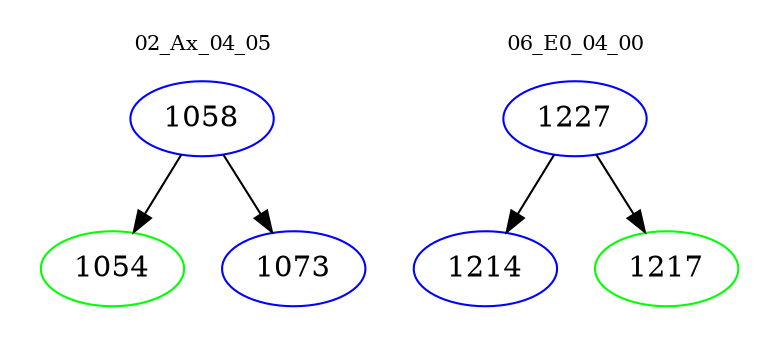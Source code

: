 digraph{
subgraph cluster_0 {
color = white
label = "02_Ax_04_05";
fontsize=10;
T0_1058 [label="1058", color="blue"]
T0_1058 -> T0_1054 [color="black"]
T0_1054 [label="1054", color="green"]
T0_1058 -> T0_1073 [color="black"]
T0_1073 [label="1073", color="blue"]
}
subgraph cluster_1 {
color = white
label = "06_E0_04_00";
fontsize=10;
T1_1227 [label="1227", color="blue"]
T1_1227 -> T1_1214 [color="black"]
T1_1214 [label="1214", color="blue"]
T1_1227 -> T1_1217 [color="black"]
T1_1217 [label="1217", color="green"]
}
}
